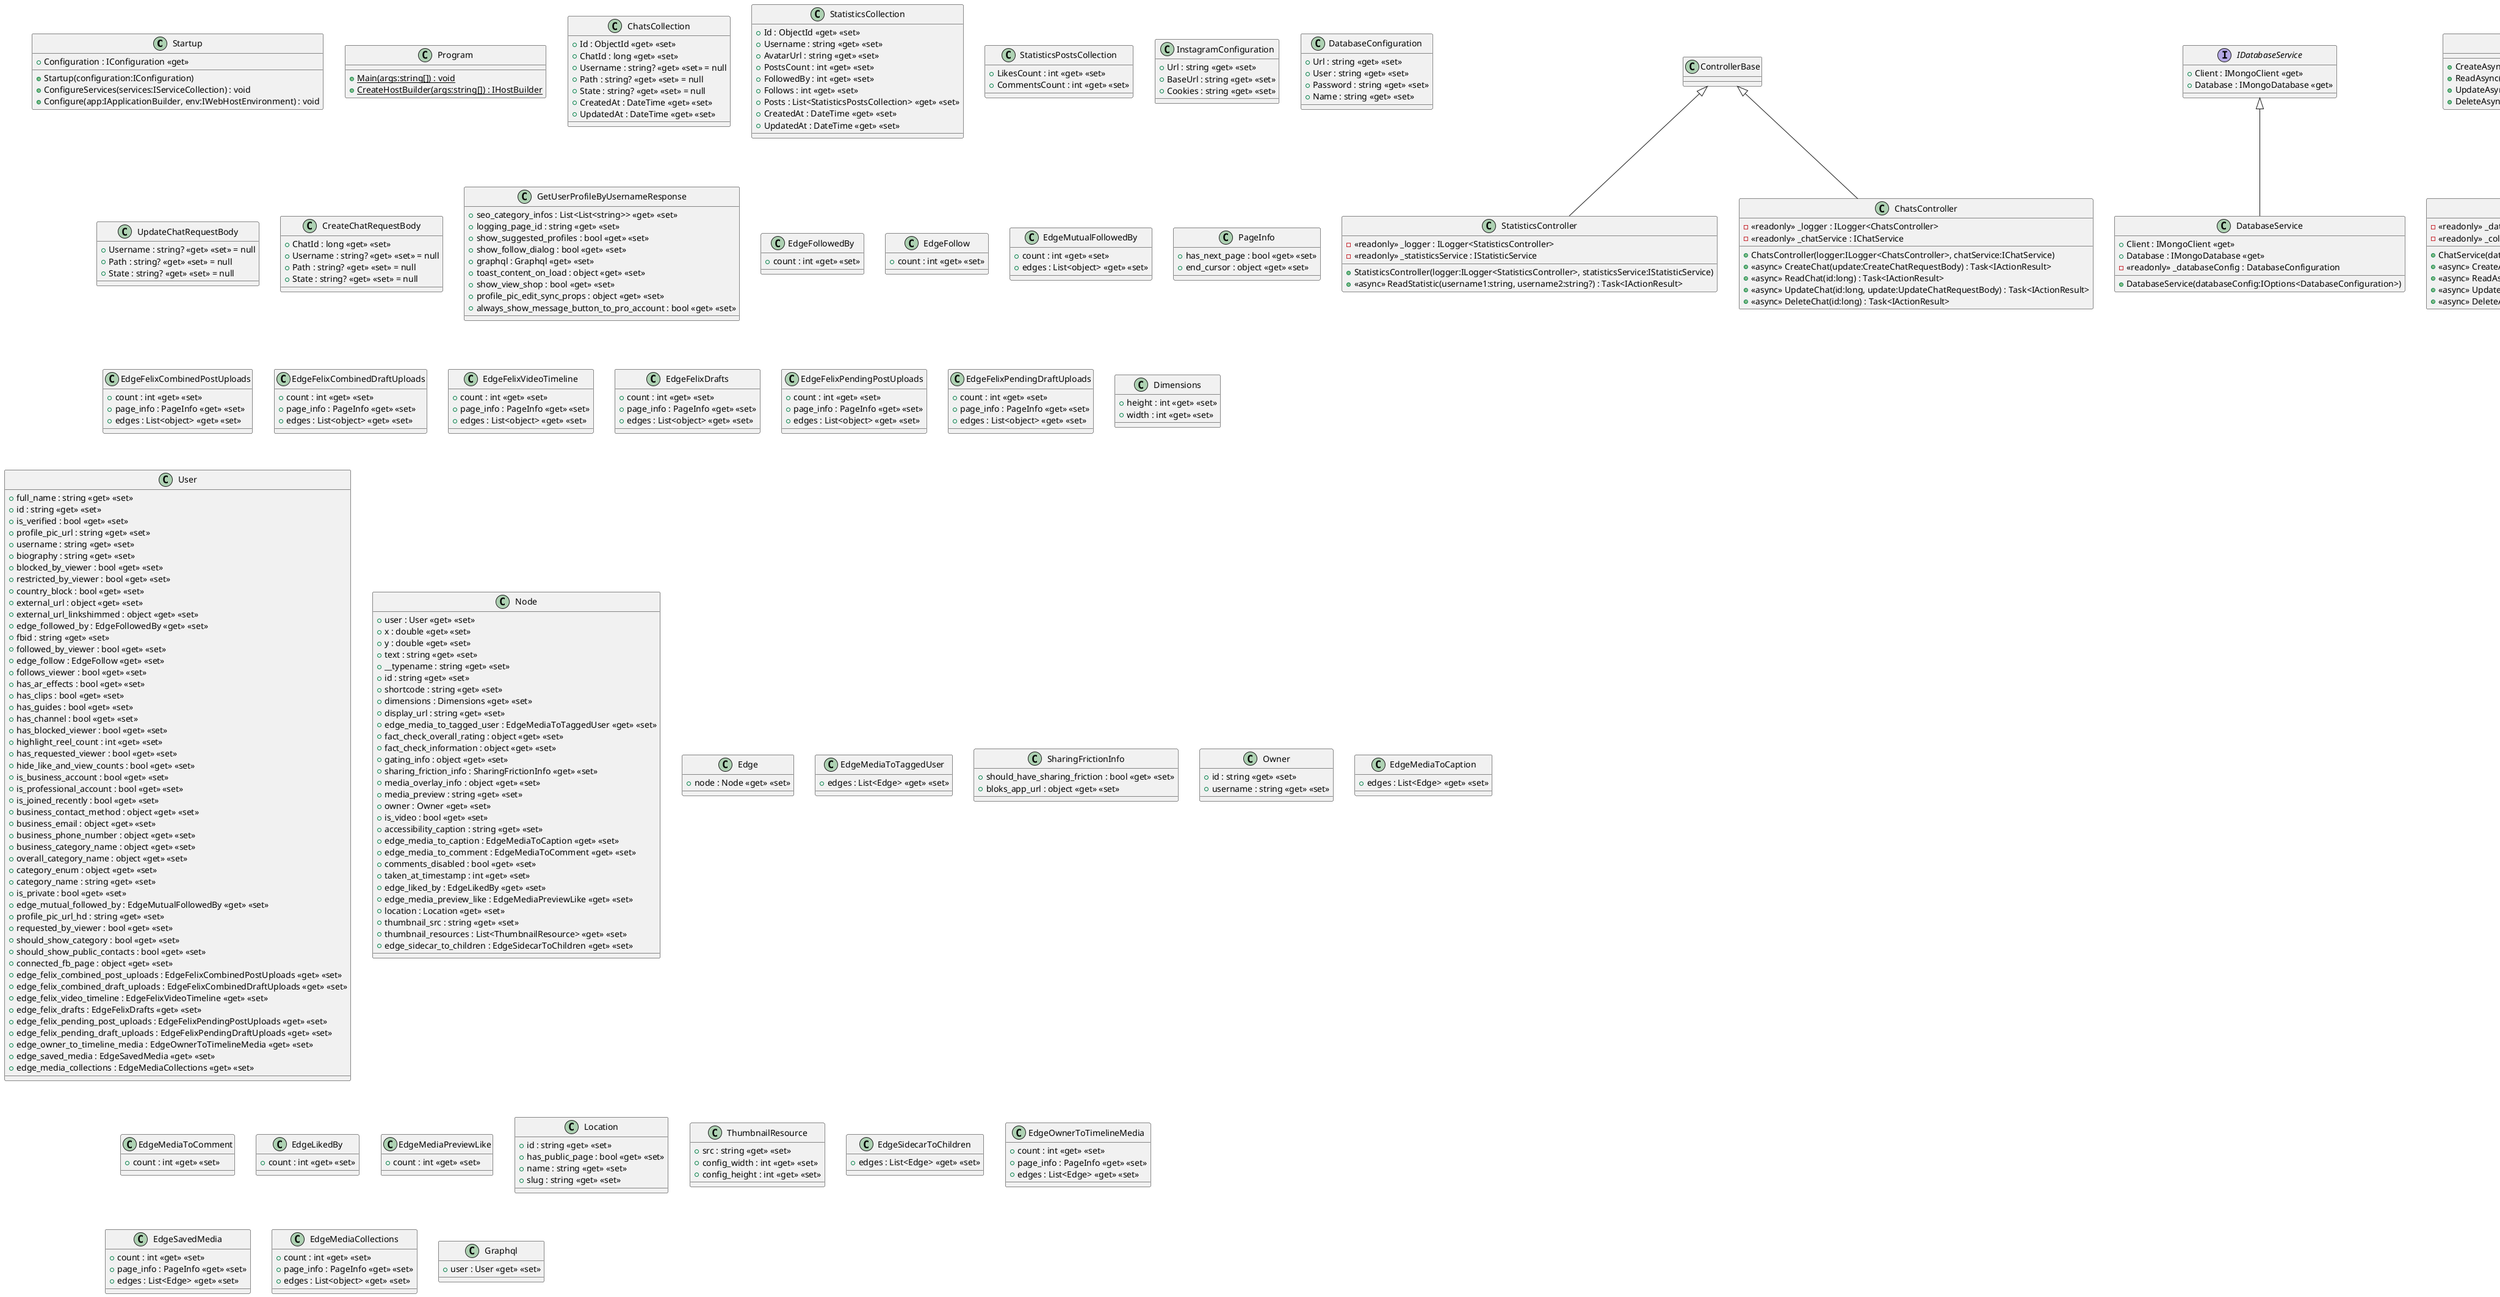 @startuml
class Startup {
    + Startup(configuration:IConfiguration)
    + Configuration : IConfiguration <<get>>
    + ConfigureServices(services:IServiceCollection) : void
    + Configure(app:IApplicationBuilder, env:IWebHostEnvironment) : void
}
class Program {
    + {static} Main(args:string[]) : void
    + {static} CreateHostBuilder(args:string[]) : IHostBuilder
}
class StatisticsController {
    - <<readonly>> _logger : ILogger<StatisticsController>
    - <<readonly>> _statisticsService : IStatisticService
    + StatisticsController(logger:ILogger<StatisticsController>, statisticsService:IStatisticService)
    + <<async>> ReadStatistic(username1:string, username2:string?) : Task<IActionResult>
}
ControllerBase <|-- StatisticsController
class ChatsController {
    - <<readonly>> _logger : ILogger<ChatsController>
    - <<readonly>> _chatService : IChatService
    + ChatsController(logger:ILogger<ChatsController>, chatService:IChatService)
    + <<async>> CreateChat(update:CreateChatRequestBody) : Task<IActionResult>
    + <<async>> ReadChat(id:long) : Task<IActionResult>
    + <<async>> UpdateChat(id:long, update:UpdateChatRequestBody) : Task<IActionResult>
    + <<async>> DeleteChat(id:long) : Task<IActionResult>
}
ControllerBase <|-- ChatsController
class ChatsCollection {
    + Id : ObjectId <<get>> <<set>>
    + ChatId : long <<get>> <<set>>
    + Username : string? <<get>> <<set>> = null
    + Path : string? <<get>> <<set>> = null
    + State : string? <<get>> <<set>> = null
    + CreatedAt : DateTime <<get>> <<set>>
    + UpdatedAt : DateTime <<get>> <<set>>
}
class StatisticsCollection {
    + Id : ObjectId <<get>> <<set>>
    + Username : string <<get>> <<set>>
    + AvatarUrl : string <<get>> <<set>>
    + PostsCount : int <<get>> <<set>>
    + FollowedBy : int <<get>> <<set>>
    + Follows : int <<get>> <<set>>
    + Posts : List<StatisticsPostsCollection> <<get>> <<set>>
    + CreatedAt : DateTime <<get>> <<set>>
    + UpdatedAt : DateTime <<get>> <<set>>
}
class StatisticsPostsCollection {
    + LikesCount : int <<get>> <<set>>
    + CommentsCount : int <<get>> <<set>>
}
class InstagramConfiguration {
    + Url : string <<get>> <<set>>
    + BaseUrl : string <<get>> <<set>>
    + Cookies : string <<get>> <<set>>
}
class DatabaseConfiguration {
    + Url : string <<get>> <<set>>
    + User : string <<get>> <<set>>
    + Password : string <<get>> <<set>>
    + Name : string <<get>> <<set>>
}
class UpdateChatRequestBody {
    + Username : string? <<get>> <<set>> = null
    + Path : string? <<get>> <<set>> = null
    + State : string? <<get>> <<set>> = null
}
class CreateChatRequestBody {
    + ChatId : long <<get>> <<set>>
    + Username : string? <<get>> <<set>> = null
    + Path : string? <<get>> <<set>> = null
    + State : string? <<get>> <<set>> = null
}
class GetUserProfileByUsernameResponse {
    + seo_category_infos : List<List<string>> <<get>> <<set>>
    + logging_page_id : string <<get>> <<set>>
    + show_suggested_profiles : bool <<get>> <<set>>
    + show_follow_dialog : bool <<get>> <<set>>
    + graphql : Graphql <<get>> <<set>>
    + toast_content_on_load : object <<get>> <<set>>
    + show_view_shop : bool <<get>> <<set>>
    + profile_pic_edit_sync_props : object <<get>> <<set>>
    + always_show_message_button_to_pro_account : bool <<get>> <<set>>
}
class EdgeFollowedBy {
    + count : int <<get>> <<set>>
}
class EdgeFollow {
    + count : int <<get>> <<set>>
}
class EdgeMutualFollowedBy {
    + count : int <<get>> <<set>>
    + edges : List<object> <<get>> <<set>>
}
class PageInfo {
    + has_next_page : bool <<get>> <<set>>
    + end_cursor : object <<get>> <<set>>
}
class EdgeFelixCombinedPostUploads {
    + count : int <<get>> <<set>>
    + page_info : PageInfo <<get>> <<set>>
    + edges : List<object> <<get>> <<set>>
}
class EdgeFelixCombinedDraftUploads {
    + count : int <<get>> <<set>>
    + page_info : PageInfo <<get>> <<set>>
    + edges : List<object> <<get>> <<set>>
}
class EdgeFelixVideoTimeline {
    + count : int <<get>> <<set>>
    + page_info : PageInfo <<get>> <<set>>
    + edges : List<object> <<get>> <<set>>
}
class EdgeFelixDrafts {
    + count : int <<get>> <<set>>
    + page_info : PageInfo <<get>> <<set>>
    + edges : List<object> <<get>> <<set>>
}
class EdgeFelixPendingPostUploads {
    + count : int <<get>> <<set>>
    + page_info : PageInfo <<get>> <<set>>
    + edges : List<object> <<get>> <<set>>
}
class EdgeFelixPendingDraftUploads {
    + count : int <<get>> <<set>>
    + page_info : PageInfo <<get>> <<set>>
    + edges : List<object> <<get>> <<set>>
}
class Dimensions {
    + height : int <<get>> <<set>>
    + width : int <<get>> <<set>>
}
class User {
    + full_name : string <<get>> <<set>>
    + id : string <<get>> <<set>>
    + is_verified : bool <<get>> <<set>>
    + profile_pic_url : string <<get>> <<set>>
    + username : string <<get>> <<set>>
    + biography : string <<get>> <<set>>
    + blocked_by_viewer : bool <<get>> <<set>>
    + restricted_by_viewer : bool <<get>> <<set>>
    + country_block : bool <<get>> <<set>>
    + external_url : object <<get>> <<set>>
    + external_url_linkshimmed : object <<get>> <<set>>
    + edge_followed_by : EdgeFollowedBy <<get>> <<set>>
    + fbid : string <<get>> <<set>>
    + followed_by_viewer : bool <<get>> <<set>>
    + edge_follow : EdgeFollow <<get>> <<set>>
    + follows_viewer : bool <<get>> <<set>>
    + has_ar_effects : bool <<get>> <<set>>
    + has_clips : bool <<get>> <<set>>
    + has_guides : bool <<get>> <<set>>
    + has_channel : bool <<get>> <<set>>
    + has_blocked_viewer : bool <<get>> <<set>>
    + highlight_reel_count : int <<get>> <<set>>
    + has_requested_viewer : bool <<get>> <<set>>
    + hide_like_and_view_counts : bool <<get>> <<set>>
    + is_business_account : bool <<get>> <<set>>
    + is_professional_account : bool <<get>> <<set>>
    + is_joined_recently : bool <<get>> <<set>>
    + business_contact_method : object <<get>> <<set>>
    + business_email : object <<get>> <<set>>
    + business_phone_number : object <<get>> <<set>>
    + business_category_name : object <<get>> <<set>>
    + overall_category_name : object <<get>> <<set>>
    + category_enum : object <<get>> <<set>>
    + category_name : string <<get>> <<set>>
    + is_private : bool <<get>> <<set>>
    + edge_mutual_followed_by : EdgeMutualFollowedBy <<get>> <<set>>
    + profile_pic_url_hd : string <<get>> <<set>>
    + requested_by_viewer : bool <<get>> <<set>>
    + should_show_category : bool <<get>> <<set>>
    + should_show_public_contacts : bool <<get>> <<set>>
    + connected_fb_page : object <<get>> <<set>>
    + edge_felix_combined_post_uploads : EdgeFelixCombinedPostUploads <<get>> <<set>>
    + edge_felix_combined_draft_uploads : EdgeFelixCombinedDraftUploads <<get>> <<set>>
    + edge_felix_video_timeline : EdgeFelixVideoTimeline <<get>> <<set>>
    + edge_felix_drafts : EdgeFelixDrafts <<get>> <<set>>
    + edge_felix_pending_post_uploads : EdgeFelixPendingPostUploads <<get>> <<set>>
    + edge_felix_pending_draft_uploads : EdgeFelixPendingDraftUploads <<get>> <<set>>
    + edge_owner_to_timeline_media : EdgeOwnerToTimelineMedia <<get>> <<set>>
    + edge_saved_media : EdgeSavedMedia <<get>> <<set>>
    + edge_media_collections : EdgeMediaCollections <<get>> <<set>>
}
class Node {
    + user : User <<get>> <<set>>
    + x : double <<get>> <<set>>
    + y : double <<get>> <<set>>
    + text : string <<get>> <<set>>
    + __typename : string <<get>> <<set>>
    + id : string <<get>> <<set>>
    + shortcode : string <<get>> <<set>>
    + dimensions : Dimensions <<get>> <<set>>
    + display_url : string <<get>> <<set>>
    + edge_media_to_tagged_user : EdgeMediaToTaggedUser <<get>> <<set>>
    + fact_check_overall_rating : object <<get>> <<set>>
    + fact_check_information : object <<get>> <<set>>
    + gating_info : object <<get>> <<set>>
    + sharing_friction_info : SharingFrictionInfo <<get>> <<set>>
    + media_overlay_info : object <<get>> <<set>>
    + media_preview : string <<get>> <<set>>
    + owner : Owner <<get>> <<set>>
    + is_video : bool <<get>> <<set>>
    + accessibility_caption : string <<get>> <<set>>
    + edge_media_to_caption : EdgeMediaToCaption <<get>> <<set>>
    + edge_media_to_comment : EdgeMediaToComment <<get>> <<set>>
    + comments_disabled : bool <<get>> <<set>>
    + taken_at_timestamp : int <<get>> <<set>>
    + edge_liked_by : EdgeLikedBy <<get>> <<set>>
    + edge_media_preview_like : EdgeMediaPreviewLike <<get>> <<set>>
    + location : Location <<get>> <<set>>
    + thumbnail_src : string <<get>> <<set>>
    + thumbnail_resources : List<ThumbnailResource> <<get>> <<set>>
    + edge_sidecar_to_children : EdgeSidecarToChildren <<get>> <<set>>
}
class Edge {
    + node : Node <<get>> <<set>>
}
class EdgeMediaToTaggedUser {
    + edges : List<Edge> <<get>> <<set>>
}
class SharingFrictionInfo {
    + should_have_sharing_friction : bool <<get>> <<set>>
    + bloks_app_url : object <<get>> <<set>>
}
class Owner {
    + id : string <<get>> <<set>>
    + username : string <<get>> <<set>>
}
class EdgeMediaToCaption {
    + edges : List<Edge> <<get>> <<set>>
}
class EdgeMediaToComment {
    + count : int <<get>> <<set>>
}
class EdgeLikedBy {
    + count : int <<get>> <<set>>
}
class EdgeMediaPreviewLike {
    + count : int <<get>> <<set>>
}
class Location {
    + id : string <<get>> <<set>>
    + has_public_page : bool <<get>> <<set>>
    + name : string <<get>> <<set>>
    + slug : string <<get>> <<set>>
}
class ThumbnailResource {
    + src : string <<get>> <<set>>
    + config_width : int <<get>> <<set>>
    + config_height : int <<get>> <<set>>
}
class EdgeSidecarToChildren {
    + edges : List<Edge> <<get>> <<set>>
}
class EdgeOwnerToTimelineMedia {
    + count : int <<get>> <<set>>
    + page_info : PageInfo <<get>> <<set>>
    + edges : List<Edge> <<get>> <<set>>
}
class EdgeSavedMedia {
    + count : int <<get>> <<set>>
    + page_info : PageInfo <<get>> <<set>>
    + edges : List<Edge> <<get>> <<set>>
}
class EdgeMediaCollections {
    + count : int <<get>> <<set>>
    + page_info : PageInfo <<get>> <<set>>
    + edges : List<object> <<get>> <<set>>
}
class Graphql {
    + user : User <<get>> <<set>>
}
interface IDatabaseService {
    + Client : IMongoClient <<get>>
    + Database : IMongoDatabase <<get>>
}
class DatabaseService {
    + Client : IMongoClient <<get>>
    + Database : IMongoDatabase <<get>>
    - <<readonly>> _databaseConfig : DatabaseConfiguration
    + DatabaseService(databaseConfig:IOptions<DatabaseConfiguration>)
}
IDatabaseService <|-- DatabaseService
interface IChatService {
    + CreateAsync(chatId:long, username:string?, path:string?, state:string?) : Task<List<ChatsCollection>>
    + ReadAsync(chatId:long) : Task<List<ChatsCollection>>
    + UpdateAsync(chatId:long, username:string?, path:string?, state:string?) : Task<List<ChatsCollection>>
    + DeleteAsync(chatId:long) : Task
}
class ChatService {
    - <<readonly>> _databaseService : IDatabaseService
    - <<readonly>> _collection : IMongoCollection<ChatsCollection>
    + ChatService(databaseService:IDatabaseService)
    + <<async>> CreateAsync(chatId:long, username:string?, path:string?, state:string?) : Task<List<ChatsCollection>>
    + <<async>> ReadAsync(chatId:long) : Task<List<ChatsCollection>>
    + <<async>> UpdateAsync(chatId:long, username:string?, path:string?, state:string?) : Task<List<ChatsCollection>>
    + <<async>> DeleteAsync(chatId:long) : Task
}
IChatService <|-- ChatService
class StatisticService {
    - <<readonly>> _databaseService : IDatabaseService
    - <<readonly>> _collection : IMongoCollection<StatisticsCollection>
    - <<readonly>> _instagramService : IInstagramService
    + StatisticService(databaseService:IDatabaseService, instagramService:IInstagramService)
    + <<async>> ReadBulkAsync(username1:string, username2:string?) : Task<List<StatisticsCollection>>
    + <<async>> CreateAsync(username:string, avatarUrl:string, postsCount:int, followedBy:int, follows:int, posts:List<StatisticsPostsCollection>) : Task<List<StatisticsCollection>>
    + <<async>> ReadAsync(username:string) : Task<List<StatisticsCollection>>
    + <<async>> UpdateAsync(username:string, avatarUrl:string, postsCount:int, followedBy:int, follows:int, posts:List<StatisticsPostsCollection>) : Task<List<StatisticsCollection>>
    + <<async>> DeleteAsync(username:string) : Task
    - <<async>> ReadOrDownloadStatistic(username:string) : Task<StatisticsCollection>
    - <<async>> DownloadStatistic(username:string) : Task<StatisticsCollection>
}
IStatisticService <|-- StatisticService
interface IStatisticService {
    + ReadBulkAsync(username1:string, username2:string?) : Task<List<StatisticsCollection>>
    + CreateAsync(username:string, avatarUrl:string, postsCount:int, followedBy:int, follows:int, posts:List<StatisticsPostsCollection>) : Task<List<StatisticsCollection>>
    + ReadAsync(username:string) : Task<List<StatisticsCollection>>
    + UpdateAsync(username:string, avatarUrl:string, postsCount:int, followedBy:int, follows:int, posts:List<StatisticsPostsCollection>) : Task<List<StatisticsCollection>>
    + DeleteAsync(username:string) : Task
}
interface IInstagramService {
    + GetUserProfileByUsernameAsync(username:string) : Task<GetUserProfileByUsernameResponse>
}
class InstagramService {
    - <<readonly>> _logger : ILogger<InstagramService>
    - <<readonly>> _instagramConfig : InstagramConfiguration
    - <<readonly>> _cookieContainer : CookieContainer
    + InstagramService(logger:ILogger<InstagramService>, instagramConfig:IOptions<InstagramConfiguration>)
    + <<async>> GetUserProfileByUsernameAsync(username:string) : Task<GetUserProfileByUsernameResponse>
    - _applyCookies() : void
}
IInstagramService <|-- InstagramService
@enduml
